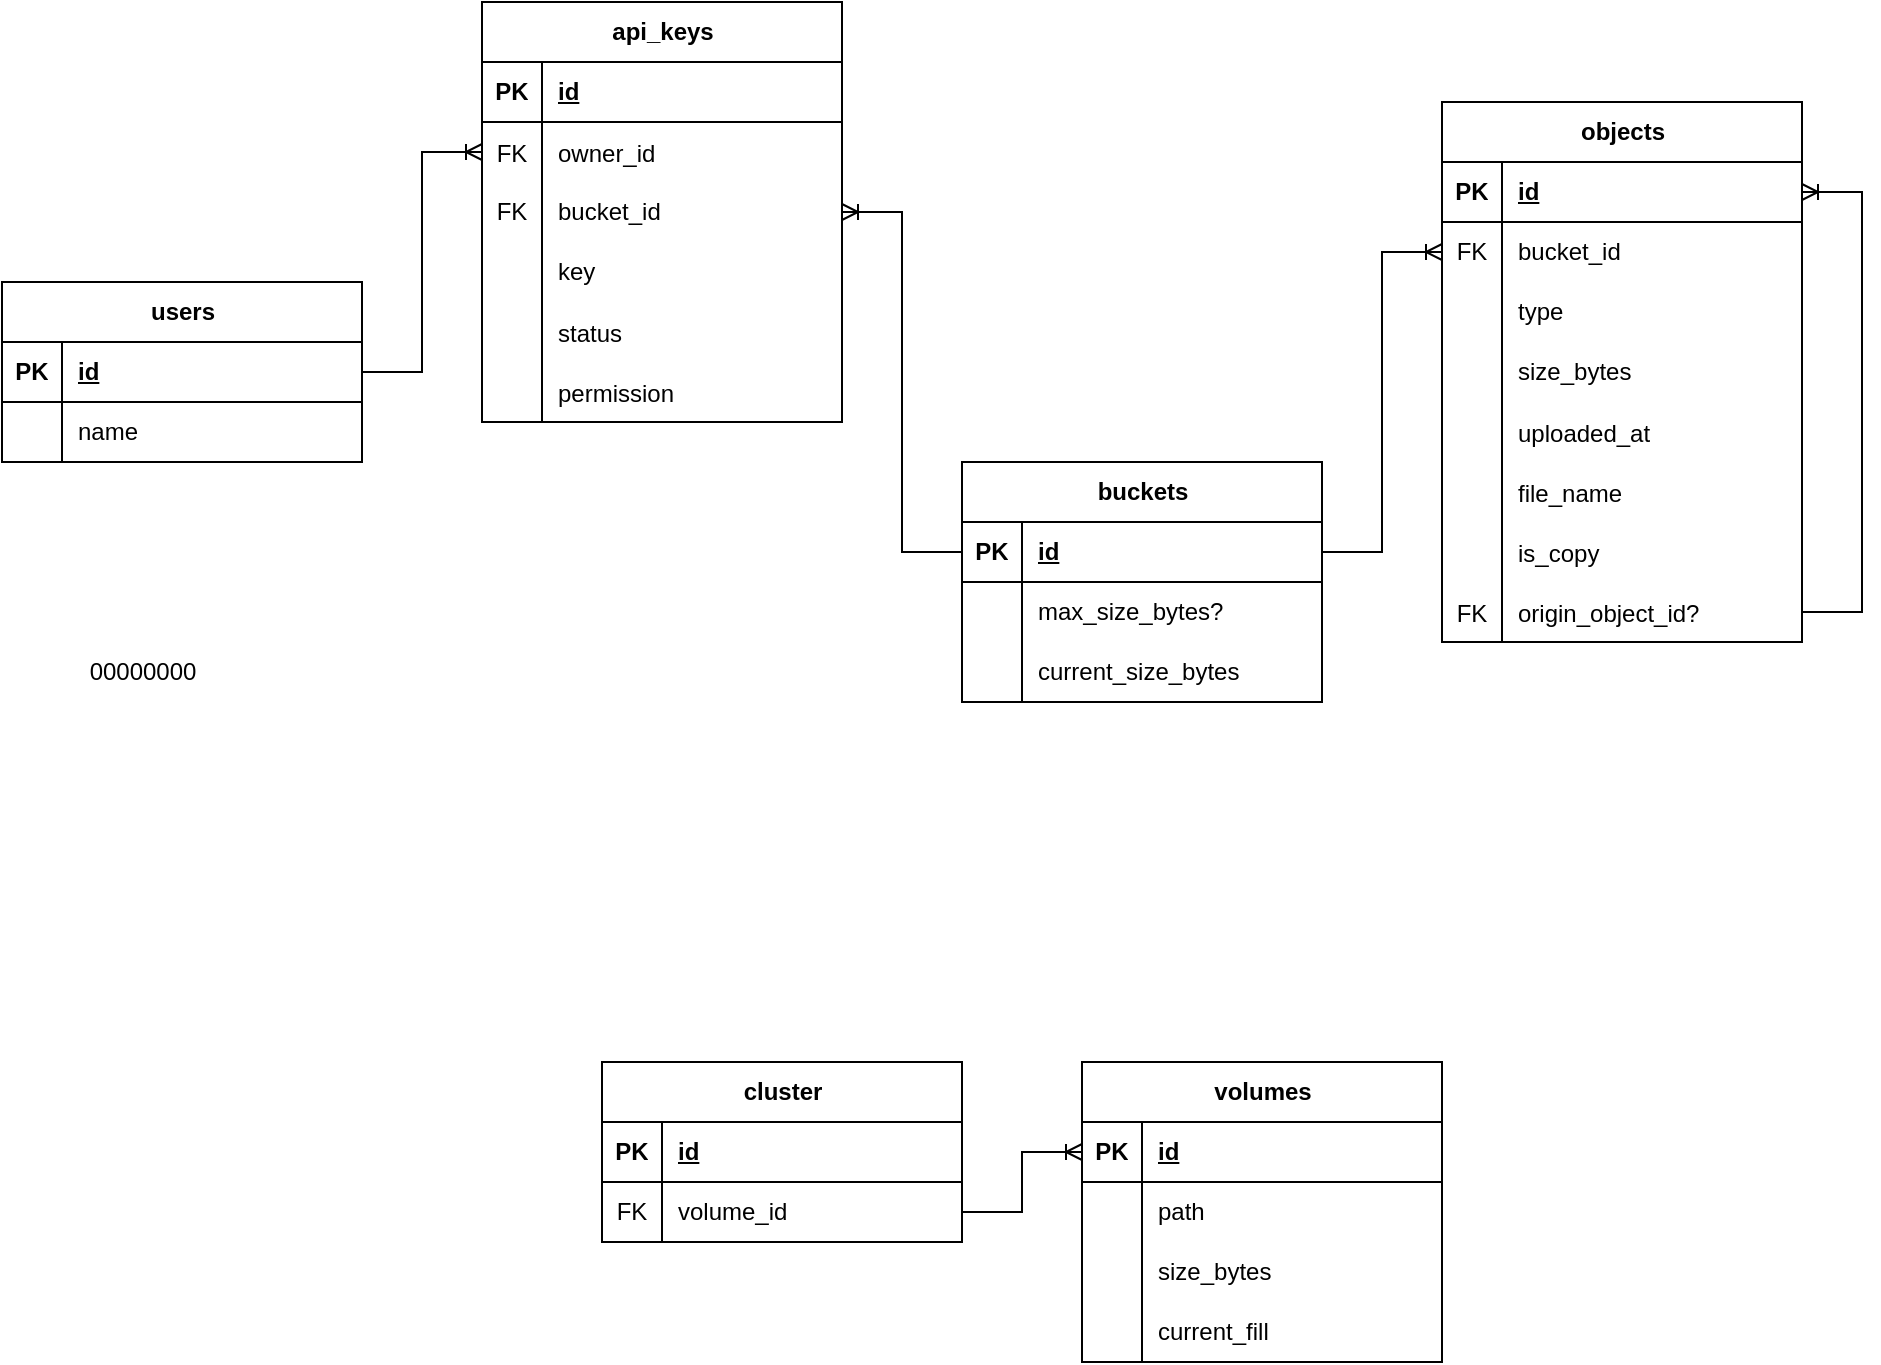 <mxfile version="24.5.3" type="device">
  <diagram name="Page-1" id="b520641d-4fe3-3701-9064-5fc419738815">
    <mxGraphModel dx="1434" dy="836" grid="1" gridSize="10" guides="1" tooltips="1" connect="1" arrows="1" fold="1" page="1" pageScale="1" pageWidth="1100" pageHeight="850" background="none" math="0" shadow="0">
      <root>
        <mxCell id="0" />
        <mxCell id="1" parent="0" />
        <mxCell id="s_ewBgJbDp_0elB6Wm4y-1" value="users" style="shape=table;startSize=30;container=1;collapsible=1;childLayout=tableLayout;fixedRows=1;rowLines=0;fontStyle=1;align=center;resizeLast=1;html=1;" vertex="1" parent="1">
          <mxGeometry x="130" y="270" width="180" height="90" as="geometry" />
        </mxCell>
        <mxCell id="s_ewBgJbDp_0elB6Wm4y-2" value="" style="shape=tableRow;horizontal=0;startSize=0;swimlaneHead=0;swimlaneBody=0;fillColor=none;collapsible=0;dropTarget=0;points=[[0,0.5],[1,0.5]];portConstraint=eastwest;top=0;left=0;right=0;bottom=1;" vertex="1" parent="s_ewBgJbDp_0elB6Wm4y-1">
          <mxGeometry y="30" width="180" height="30" as="geometry" />
        </mxCell>
        <mxCell id="s_ewBgJbDp_0elB6Wm4y-3" value="PK" style="shape=partialRectangle;connectable=0;fillColor=none;top=0;left=0;bottom=0;right=0;fontStyle=1;overflow=hidden;whiteSpace=wrap;html=1;" vertex="1" parent="s_ewBgJbDp_0elB6Wm4y-2">
          <mxGeometry width="30" height="30" as="geometry">
            <mxRectangle width="30" height="30" as="alternateBounds" />
          </mxGeometry>
        </mxCell>
        <mxCell id="s_ewBgJbDp_0elB6Wm4y-4" value="id" style="shape=partialRectangle;connectable=0;fillColor=none;top=0;left=0;bottom=0;right=0;align=left;spacingLeft=6;fontStyle=5;overflow=hidden;whiteSpace=wrap;html=1;" vertex="1" parent="s_ewBgJbDp_0elB6Wm4y-2">
          <mxGeometry x="30" width="150" height="30" as="geometry">
            <mxRectangle width="150" height="30" as="alternateBounds" />
          </mxGeometry>
        </mxCell>
        <mxCell id="s_ewBgJbDp_0elB6Wm4y-5" value="" style="shape=tableRow;horizontal=0;startSize=0;swimlaneHead=0;swimlaneBody=0;fillColor=none;collapsible=0;dropTarget=0;points=[[0,0.5],[1,0.5]];portConstraint=eastwest;top=0;left=0;right=0;bottom=0;" vertex="1" parent="s_ewBgJbDp_0elB6Wm4y-1">
          <mxGeometry y="60" width="180" height="30" as="geometry" />
        </mxCell>
        <mxCell id="s_ewBgJbDp_0elB6Wm4y-6" value="" style="shape=partialRectangle;connectable=0;fillColor=none;top=0;left=0;bottom=0;right=0;editable=1;overflow=hidden;whiteSpace=wrap;html=1;" vertex="1" parent="s_ewBgJbDp_0elB6Wm4y-5">
          <mxGeometry width="30" height="30" as="geometry">
            <mxRectangle width="30" height="30" as="alternateBounds" />
          </mxGeometry>
        </mxCell>
        <mxCell id="s_ewBgJbDp_0elB6Wm4y-7" value="name" style="shape=partialRectangle;connectable=0;fillColor=none;top=0;left=0;bottom=0;right=0;align=left;spacingLeft=6;overflow=hidden;whiteSpace=wrap;html=1;" vertex="1" parent="s_ewBgJbDp_0elB6Wm4y-5">
          <mxGeometry x="30" width="150" height="30" as="geometry">
            <mxRectangle width="150" height="30" as="alternateBounds" />
          </mxGeometry>
        </mxCell>
        <mxCell id="s_ewBgJbDp_0elB6Wm4y-14" value="buckets" style="shape=table;startSize=30;container=1;collapsible=1;childLayout=tableLayout;fixedRows=1;rowLines=0;fontStyle=1;align=center;resizeLast=1;html=1;" vertex="1" parent="1">
          <mxGeometry x="610" y="360" width="180" height="120" as="geometry" />
        </mxCell>
        <mxCell id="s_ewBgJbDp_0elB6Wm4y-15" value="" style="shape=tableRow;horizontal=0;startSize=0;swimlaneHead=0;swimlaneBody=0;fillColor=none;collapsible=0;dropTarget=0;points=[[0,0.5],[1,0.5]];portConstraint=eastwest;top=0;left=0;right=0;bottom=1;" vertex="1" parent="s_ewBgJbDp_0elB6Wm4y-14">
          <mxGeometry y="30" width="180" height="30" as="geometry" />
        </mxCell>
        <mxCell id="s_ewBgJbDp_0elB6Wm4y-16" value="PK" style="shape=partialRectangle;connectable=0;fillColor=none;top=0;left=0;bottom=0;right=0;fontStyle=1;overflow=hidden;whiteSpace=wrap;html=1;" vertex="1" parent="s_ewBgJbDp_0elB6Wm4y-15">
          <mxGeometry width="30" height="30" as="geometry">
            <mxRectangle width="30" height="30" as="alternateBounds" />
          </mxGeometry>
        </mxCell>
        <mxCell id="s_ewBgJbDp_0elB6Wm4y-17" value="id" style="shape=partialRectangle;connectable=0;fillColor=none;top=0;left=0;bottom=0;right=0;align=left;spacingLeft=6;fontStyle=5;overflow=hidden;whiteSpace=wrap;html=1;" vertex="1" parent="s_ewBgJbDp_0elB6Wm4y-15">
          <mxGeometry x="30" width="150" height="30" as="geometry">
            <mxRectangle width="150" height="30" as="alternateBounds" />
          </mxGeometry>
        </mxCell>
        <mxCell id="s_ewBgJbDp_0elB6Wm4y-21" value="" style="shape=tableRow;horizontal=0;startSize=0;swimlaneHead=0;swimlaneBody=0;fillColor=none;collapsible=0;dropTarget=0;points=[[0,0.5],[1,0.5]];portConstraint=eastwest;top=0;left=0;right=0;bottom=0;" vertex="1" parent="s_ewBgJbDp_0elB6Wm4y-14">
          <mxGeometry y="60" width="180" height="30" as="geometry" />
        </mxCell>
        <mxCell id="s_ewBgJbDp_0elB6Wm4y-22" value="" style="shape=partialRectangle;connectable=0;fillColor=none;top=0;left=0;bottom=0;right=0;editable=1;overflow=hidden;whiteSpace=wrap;html=1;" vertex="1" parent="s_ewBgJbDp_0elB6Wm4y-21">
          <mxGeometry width="30" height="30" as="geometry">
            <mxRectangle width="30" height="30" as="alternateBounds" />
          </mxGeometry>
        </mxCell>
        <mxCell id="s_ewBgJbDp_0elB6Wm4y-23" value="max_size_bytes?" style="shape=partialRectangle;connectable=0;fillColor=none;top=0;left=0;bottom=0;right=0;align=left;spacingLeft=6;overflow=hidden;whiteSpace=wrap;html=1;" vertex="1" parent="s_ewBgJbDp_0elB6Wm4y-21">
          <mxGeometry x="30" width="150" height="30" as="geometry">
            <mxRectangle width="150" height="30" as="alternateBounds" />
          </mxGeometry>
        </mxCell>
        <mxCell id="s_ewBgJbDp_0elB6Wm4y-24" value="" style="shape=tableRow;horizontal=0;startSize=0;swimlaneHead=0;swimlaneBody=0;fillColor=none;collapsible=0;dropTarget=0;points=[[0,0.5],[1,0.5]];portConstraint=eastwest;top=0;left=0;right=0;bottom=0;" vertex="1" parent="s_ewBgJbDp_0elB6Wm4y-14">
          <mxGeometry y="90" width="180" height="30" as="geometry" />
        </mxCell>
        <mxCell id="s_ewBgJbDp_0elB6Wm4y-25" value="" style="shape=partialRectangle;connectable=0;fillColor=none;top=0;left=0;bottom=0;right=0;editable=1;overflow=hidden;whiteSpace=wrap;html=1;" vertex="1" parent="s_ewBgJbDp_0elB6Wm4y-24">
          <mxGeometry width="30" height="30" as="geometry">
            <mxRectangle width="30" height="30" as="alternateBounds" />
          </mxGeometry>
        </mxCell>
        <mxCell id="s_ewBgJbDp_0elB6Wm4y-26" value="current_size_bytes" style="shape=partialRectangle;connectable=0;fillColor=none;top=0;left=0;bottom=0;right=0;align=left;spacingLeft=6;overflow=hidden;whiteSpace=wrap;html=1;" vertex="1" parent="s_ewBgJbDp_0elB6Wm4y-24">
          <mxGeometry x="30" width="150" height="30" as="geometry">
            <mxRectangle width="150" height="30" as="alternateBounds" />
          </mxGeometry>
        </mxCell>
        <mxCell id="s_ewBgJbDp_0elB6Wm4y-27" value="api_keys" style="shape=table;startSize=30;container=1;collapsible=1;childLayout=tableLayout;fixedRows=1;rowLines=0;fontStyle=1;align=center;resizeLast=1;html=1;" vertex="1" parent="1">
          <mxGeometry x="370" y="130" width="180" height="210" as="geometry" />
        </mxCell>
        <mxCell id="s_ewBgJbDp_0elB6Wm4y-28" value="" style="shape=tableRow;horizontal=0;startSize=0;swimlaneHead=0;swimlaneBody=0;fillColor=none;collapsible=0;dropTarget=0;points=[[0,0.5],[1,0.5]];portConstraint=eastwest;top=0;left=0;right=0;bottom=1;" vertex="1" parent="s_ewBgJbDp_0elB6Wm4y-27">
          <mxGeometry y="30" width="180" height="30" as="geometry" />
        </mxCell>
        <mxCell id="s_ewBgJbDp_0elB6Wm4y-29" value="PK" style="shape=partialRectangle;connectable=0;fillColor=none;top=0;left=0;bottom=0;right=0;fontStyle=1;overflow=hidden;whiteSpace=wrap;html=1;" vertex="1" parent="s_ewBgJbDp_0elB6Wm4y-28">
          <mxGeometry width="30" height="30" as="geometry">
            <mxRectangle width="30" height="30" as="alternateBounds" />
          </mxGeometry>
        </mxCell>
        <mxCell id="s_ewBgJbDp_0elB6Wm4y-30" value="id" style="shape=partialRectangle;connectable=0;fillColor=none;top=0;left=0;bottom=0;right=0;align=left;spacingLeft=6;fontStyle=5;overflow=hidden;whiteSpace=wrap;html=1;" vertex="1" parent="s_ewBgJbDp_0elB6Wm4y-28">
          <mxGeometry x="30" width="150" height="30" as="geometry">
            <mxRectangle width="150" height="30" as="alternateBounds" />
          </mxGeometry>
        </mxCell>
        <mxCell id="s_ewBgJbDp_0elB6Wm4y-47" value="" style="shape=tableRow;horizontal=0;startSize=0;swimlaneHead=0;swimlaneBody=0;fillColor=none;collapsible=0;dropTarget=0;points=[[0,0.5],[1,0.5]];portConstraint=eastwest;top=0;left=0;right=0;bottom=0;" vertex="1" parent="s_ewBgJbDp_0elB6Wm4y-27">
          <mxGeometry y="60" width="180" height="30" as="geometry" />
        </mxCell>
        <mxCell id="s_ewBgJbDp_0elB6Wm4y-48" value="FK" style="shape=partialRectangle;connectable=0;fillColor=none;top=0;left=0;bottom=0;right=0;editable=1;overflow=hidden;" vertex="1" parent="s_ewBgJbDp_0elB6Wm4y-47">
          <mxGeometry width="30" height="30" as="geometry">
            <mxRectangle width="30" height="30" as="alternateBounds" />
          </mxGeometry>
        </mxCell>
        <mxCell id="s_ewBgJbDp_0elB6Wm4y-49" value="owner_id" style="shape=partialRectangle;connectable=0;fillColor=none;top=0;left=0;bottom=0;right=0;align=left;spacingLeft=6;overflow=hidden;" vertex="1" parent="s_ewBgJbDp_0elB6Wm4y-47">
          <mxGeometry x="30" width="150" height="30" as="geometry">
            <mxRectangle width="150" height="30" as="alternateBounds" />
          </mxGeometry>
        </mxCell>
        <mxCell id="s_ewBgJbDp_0elB6Wm4y-34" value="" style="shape=tableRow;horizontal=0;startSize=0;swimlaneHead=0;swimlaneBody=0;fillColor=none;collapsible=0;dropTarget=0;points=[[0,0.5],[1,0.5]];portConstraint=eastwest;top=0;left=0;right=0;bottom=0;" vertex="1" parent="s_ewBgJbDp_0elB6Wm4y-27">
          <mxGeometry y="90" width="180" height="30" as="geometry" />
        </mxCell>
        <mxCell id="s_ewBgJbDp_0elB6Wm4y-35" value="FK" style="shape=partialRectangle;connectable=0;fillColor=none;top=0;left=0;bottom=0;right=0;editable=1;overflow=hidden;whiteSpace=wrap;html=1;" vertex="1" parent="s_ewBgJbDp_0elB6Wm4y-34">
          <mxGeometry width="30" height="30" as="geometry">
            <mxRectangle width="30" height="30" as="alternateBounds" />
          </mxGeometry>
        </mxCell>
        <mxCell id="s_ewBgJbDp_0elB6Wm4y-36" value="bucket_id" style="shape=partialRectangle;connectable=0;fillColor=none;top=0;left=0;bottom=0;right=0;align=left;spacingLeft=6;overflow=hidden;whiteSpace=wrap;html=1;" vertex="1" parent="s_ewBgJbDp_0elB6Wm4y-34">
          <mxGeometry x="30" width="150" height="30" as="geometry">
            <mxRectangle width="150" height="30" as="alternateBounds" />
          </mxGeometry>
        </mxCell>
        <mxCell id="s_ewBgJbDp_0elB6Wm4y-37" value="" style="shape=tableRow;horizontal=0;startSize=0;swimlaneHead=0;swimlaneBody=0;fillColor=none;collapsible=0;dropTarget=0;points=[[0,0.5],[1,0.5]];portConstraint=eastwest;top=0;left=0;right=0;bottom=0;" vertex="1" parent="s_ewBgJbDp_0elB6Wm4y-27">
          <mxGeometry y="120" width="180" height="30" as="geometry" />
        </mxCell>
        <mxCell id="s_ewBgJbDp_0elB6Wm4y-38" value="" style="shape=partialRectangle;connectable=0;fillColor=none;top=0;left=0;bottom=0;right=0;editable=1;overflow=hidden;whiteSpace=wrap;html=1;" vertex="1" parent="s_ewBgJbDp_0elB6Wm4y-37">
          <mxGeometry width="30" height="30" as="geometry">
            <mxRectangle width="30" height="30" as="alternateBounds" />
          </mxGeometry>
        </mxCell>
        <mxCell id="s_ewBgJbDp_0elB6Wm4y-39" value="key" style="shape=partialRectangle;connectable=0;fillColor=none;top=0;left=0;bottom=0;right=0;align=left;spacingLeft=6;overflow=hidden;whiteSpace=wrap;html=1;" vertex="1" parent="s_ewBgJbDp_0elB6Wm4y-37">
          <mxGeometry x="30" width="150" height="30" as="geometry">
            <mxRectangle width="150" height="30" as="alternateBounds" />
          </mxGeometry>
        </mxCell>
        <mxCell id="s_ewBgJbDp_0elB6Wm4y-40" value="" style="shape=tableRow;horizontal=0;startSize=0;swimlaneHead=0;swimlaneBody=0;fillColor=none;collapsible=0;dropTarget=0;points=[[0,0.5],[1,0.5]];portConstraint=eastwest;top=0;left=0;right=0;bottom=0;" vertex="1" parent="s_ewBgJbDp_0elB6Wm4y-27">
          <mxGeometry y="150" width="180" height="30" as="geometry" />
        </mxCell>
        <mxCell id="s_ewBgJbDp_0elB6Wm4y-41" value="" style="shape=partialRectangle;connectable=0;fillColor=none;top=0;left=0;bottom=0;right=0;editable=1;overflow=hidden;" vertex="1" parent="s_ewBgJbDp_0elB6Wm4y-40">
          <mxGeometry width="30" height="30" as="geometry">
            <mxRectangle width="30" height="30" as="alternateBounds" />
          </mxGeometry>
        </mxCell>
        <mxCell id="s_ewBgJbDp_0elB6Wm4y-42" value="status" style="shape=partialRectangle;connectable=0;fillColor=none;top=0;left=0;bottom=0;right=0;align=left;spacingLeft=6;overflow=hidden;" vertex="1" parent="s_ewBgJbDp_0elB6Wm4y-40">
          <mxGeometry x="30" width="150" height="30" as="geometry">
            <mxRectangle width="150" height="30" as="alternateBounds" />
          </mxGeometry>
        </mxCell>
        <mxCell id="s_ewBgJbDp_0elB6Wm4y-113" value="" style="shape=tableRow;horizontal=0;startSize=0;swimlaneHead=0;swimlaneBody=0;fillColor=none;collapsible=0;dropTarget=0;points=[[0,0.5],[1,0.5]];portConstraint=eastwest;top=0;left=0;right=0;bottom=0;" vertex="1" parent="s_ewBgJbDp_0elB6Wm4y-27">
          <mxGeometry y="180" width="180" height="30" as="geometry" />
        </mxCell>
        <mxCell id="s_ewBgJbDp_0elB6Wm4y-114" value="" style="shape=partialRectangle;connectable=0;fillColor=none;top=0;left=0;bottom=0;right=0;editable=1;overflow=hidden;" vertex="1" parent="s_ewBgJbDp_0elB6Wm4y-113">
          <mxGeometry width="30" height="30" as="geometry">
            <mxRectangle width="30" height="30" as="alternateBounds" />
          </mxGeometry>
        </mxCell>
        <mxCell id="s_ewBgJbDp_0elB6Wm4y-115" value="permission" style="shape=partialRectangle;connectable=0;fillColor=none;top=0;left=0;bottom=0;right=0;align=left;spacingLeft=6;overflow=hidden;" vertex="1" parent="s_ewBgJbDp_0elB6Wm4y-113">
          <mxGeometry x="30" width="150" height="30" as="geometry">
            <mxRectangle width="150" height="30" as="alternateBounds" />
          </mxGeometry>
        </mxCell>
        <mxCell id="s_ewBgJbDp_0elB6Wm4y-45" value="" style="edgeStyle=entityRelationEdgeStyle;fontSize=12;html=1;endArrow=ERoneToMany;rounded=0;exitX=0;exitY=0.5;exitDx=0;exitDy=0;entryX=1;entryY=0.5;entryDx=0;entryDy=0;" edge="1" parent="1" source="s_ewBgJbDp_0elB6Wm4y-15" target="s_ewBgJbDp_0elB6Wm4y-34">
          <mxGeometry width="100" height="100" relative="1" as="geometry">
            <mxPoint x="370" y="750" as="sourcePoint" />
            <mxPoint x="470" y="650" as="targetPoint" />
          </mxGeometry>
        </mxCell>
        <mxCell id="s_ewBgJbDp_0elB6Wm4y-50" value="" style="edgeStyle=entityRelationEdgeStyle;fontSize=12;html=1;endArrow=ERoneToMany;rounded=0;exitX=1;exitY=0.5;exitDx=0;exitDy=0;entryX=0;entryY=0.5;entryDx=0;entryDy=0;" edge="1" parent="1" source="s_ewBgJbDp_0elB6Wm4y-2" target="s_ewBgJbDp_0elB6Wm4y-47">
          <mxGeometry width="100" height="100" relative="1" as="geometry">
            <mxPoint x="410" y="230" as="sourcePoint" />
            <mxPoint x="510" y="130" as="targetPoint" />
          </mxGeometry>
        </mxCell>
        <mxCell id="s_ewBgJbDp_0elB6Wm4y-51" value="objects" style="shape=table;startSize=30;container=1;collapsible=1;childLayout=tableLayout;fixedRows=1;rowLines=0;fontStyle=1;align=center;resizeLast=1;html=1;" vertex="1" parent="1">
          <mxGeometry x="850" y="180" width="180" height="270" as="geometry" />
        </mxCell>
        <mxCell id="s_ewBgJbDp_0elB6Wm4y-52" value="" style="shape=tableRow;horizontal=0;startSize=0;swimlaneHead=0;swimlaneBody=0;fillColor=none;collapsible=0;dropTarget=0;points=[[0,0.5],[1,0.5]];portConstraint=eastwest;top=0;left=0;right=0;bottom=1;" vertex="1" parent="s_ewBgJbDp_0elB6Wm4y-51">
          <mxGeometry y="30" width="180" height="30" as="geometry" />
        </mxCell>
        <mxCell id="s_ewBgJbDp_0elB6Wm4y-53" value="PK" style="shape=partialRectangle;connectable=0;fillColor=none;top=0;left=0;bottom=0;right=0;fontStyle=1;overflow=hidden;whiteSpace=wrap;html=1;" vertex="1" parent="s_ewBgJbDp_0elB6Wm4y-52">
          <mxGeometry width="30" height="30" as="geometry">
            <mxRectangle width="30" height="30" as="alternateBounds" />
          </mxGeometry>
        </mxCell>
        <mxCell id="s_ewBgJbDp_0elB6Wm4y-54" value="id" style="shape=partialRectangle;connectable=0;fillColor=none;top=0;left=0;bottom=0;right=0;align=left;spacingLeft=6;fontStyle=5;overflow=hidden;whiteSpace=wrap;html=1;" vertex="1" parent="s_ewBgJbDp_0elB6Wm4y-52">
          <mxGeometry x="30" width="150" height="30" as="geometry">
            <mxRectangle width="150" height="30" as="alternateBounds" />
          </mxGeometry>
        </mxCell>
        <mxCell id="s_ewBgJbDp_0elB6Wm4y-55" value="" style="shape=tableRow;horizontal=0;startSize=0;swimlaneHead=0;swimlaneBody=0;fillColor=none;collapsible=0;dropTarget=0;points=[[0,0.5],[1,0.5]];portConstraint=eastwest;top=0;left=0;right=0;bottom=0;" vertex="1" parent="s_ewBgJbDp_0elB6Wm4y-51">
          <mxGeometry y="60" width="180" height="30" as="geometry" />
        </mxCell>
        <mxCell id="s_ewBgJbDp_0elB6Wm4y-56" value="FK" style="shape=partialRectangle;connectable=0;fillColor=none;top=0;left=0;bottom=0;right=0;editable=1;overflow=hidden;whiteSpace=wrap;html=1;" vertex="1" parent="s_ewBgJbDp_0elB6Wm4y-55">
          <mxGeometry width="30" height="30" as="geometry">
            <mxRectangle width="30" height="30" as="alternateBounds" />
          </mxGeometry>
        </mxCell>
        <mxCell id="s_ewBgJbDp_0elB6Wm4y-57" value="bucket_id" style="shape=partialRectangle;connectable=0;fillColor=none;top=0;left=0;bottom=0;right=0;align=left;spacingLeft=6;overflow=hidden;whiteSpace=wrap;html=1;" vertex="1" parent="s_ewBgJbDp_0elB6Wm4y-55">
          <mxGeometry x="30" width="150" height="30" as="geometry">
            <mxRectangle width="150" height="30" as="alternateBounds" />
          </mxGeometry>
        </mxCell>
        <mxCell id="s_ewBgJbDp_0elB6Wm4y-58" value="" style="shape=tableRow;horizontal=0;startSize=0;swimlaneHead=0;swimlaneBody=0;fillColor=none;collapsible=0;dropTarget=0;points=[[0,0.5],[1,0.5]];portConstraint=eastwest;top=0;left=0;right=0;bottom=0;" vertex="1" parent="s_ewBgJbDp_0elB6Wm4y-51">
          <mxGeometry y="90" width="180" height="30" as="geometry" />
        </mxCell>
        <mxCell id="s_ewBgJbDp_0elB6Wm4y-59" value="" style="shape=partialRectangle;connectable=0;fillColor=none;top=0;left=0;bottom=0;right=0;editable=1;overflow=hidden;whiteSpace=wrap;html=1;" vertex="1" parent="s_ewBgJbDp_0elB6Wm4y-58">
          <mxGeometry width="30" height="30" as="geometry">
            <mxRectangle width="30" height="30" as="alternateBounds" />
          </mxGeometry>
        </mxCell>
        <mxCell id="s_ewBgJbDp_0elB6Wm4y-60" value="type" style="shape=partialRectangle;connectable=0;fillColor=none;top=0;left=0;bottom=0;right=0;align=left;spacingLeft=6;overflow=hidden;whiteSpace=wrap;html=1;" vertex="1" parent="s_ewBgJbDp_0elB6Wm4y-58">
          <mxGeometry x="30" width="150" height="30" as="geometry">
            <mxRectangle width="150" height="30" as="alternateBounds" />
          </mxGeometry>
        </mxCell>
        <mxCell id="s_ewBgJbDp_0elB6Wm4y-61" value="" style="shape=tableRow;horizontal=0;startSize=0;swimlaneHead=0;swimlaneBody=0;fillColor=none;collapsible=0;dropTarget=0;points=[[0,0.5],[1,0.5]];portConstraint=eastwest;top=0;left=0;right=0;bottom=0;" vertex="1" parent="s_ewBgJbDp_0elB6Wm4y-51">
          <mxGeometry y="120" width="180" height="30" as="geometry" />
        </mxCell>
        <mxCell id="s_ewBgJbDp_0elB6Wm4y-62" value="" style="shape=partialRectangle;connectable=0;fillColor=none;top=0;left=0;bottom=0;right=0;editable=1;overflow=hidden;whiteSpace=wrap;html=1;" vertex="1" parent="s_ewBgJbDp_0elB6Wm4y-61">
          <mxGeometry width="30" height="30" as="geometry">
            <mxRectangle width="30" height="30" as="alternateBounds" />
          </mxGeometry>
        </mxCell>
        <mxCell id="s_ewBgJbDp_0elB6Wm4y-63" value="size_bytes" style="shape=partialRectangle;connectable=0;fillColor=none;top=0;left=0;bottom=0;right=0;align=left;spacingLeft=6;overflow=hidden;whiteSpace=wrap;html=1;" vertex="1" parent="s_ewBgJbDp_0elB6Wm4y-61">
          <mxGeometry x="30" width="150" height="30" as="geometry">
            <mxRectangle width="150" height="30" as="alternateBounds" />
          </mxGeometry>
        </mxCell>
        <mxCell id="s_ewBgJbDp_0elB6Wm4y-65" value="" style="shape=tableRow;horizontal=0;startSize=0;swimlaneHead=0;swimlaneBody=0;fillColor=none;collapsible=0;dropTarget=0;points=[[0,0.5],[1,0.5]];portConstraint=eastwest;top=0;left=0;right=0;bottom=0;" vertex="1" parent="s_ewBgJbDp_0elB6Wm4y-51">
          <mxGeometry y="150" width="180" height="30" as="geometry" />
        </mxCell>
        <mxCell id="s_ewBgJbDp_0elB6Wm4y-66" value="" style="shape=partialRectangle;connectable=0;fillColor=none;top=0;left=0;bottom=0;right=0;editable=1;overflow=hidden;" vertex="1" parent="s_ewBgJbDp_0elB6Wm4y-65">
          <mxGeometry width="30" height="30" as="geometry">
            <mxRectangle width="30" height="30" as="alternateBounds" />
          </mxGeometry>
        </mxCell>
        <mxCell id="s_ewBgJbDp_0elB6Wm4y-67" value="uploaded_at" style="shape=partialRectangle;connectable=0;fillColor=none;top=0;left=0;bottom=0;right=0;align=left;spacingLeft=6;overflow=hidden;" vertex="1" parent="s_ewBgJbDp_0elB6Wm4y-65">
          <mxGeometry x="30" width="150" height="30" as="geometry">
            <mxRectangle width="150" height="30" as="alternateBounds" />
          </mxGeometry>
        </mxCell>
        <mxCell id="s_ewBgJbDp_0elB6Wm4y-70" value="" style="shape=tableRow;horizontal=0;startSize=0;swimlaneHead=0;swimlaneBody=0;fillColor=none;collapsible=0;dropTarget=0;points=[[0,0.5],[1,0.5]];portConstraint=eastwest;top=0;left=0;right=0;bottom=0;" vertex="1" parent="s_ewBgJbDp_0elB6Wm4y-51">
          <mxGeometry y="180" width="180" height="30" as="geometry" />
        </mxCell>
        <mxCell id="s_ewBgJbDp_0elB6Wm4y-71" value="" style="shape=partialRectangle;connectable=0;fillColor=none;top=0;left=0;bottom=0;right=0;editable=1;overflow=hidden;" vertex="1" parent="s_ewBgJbDp_0elB6Wm4y-70">
          <mxGeometry width="30" height="30" as="geometry">
            <mxRectangle width="30" height="30" as="alternateBounds" />
          </mxGeometry>
        </mxCell>
        <mxCell id="s_ewBgJbDp_0elB6Wm4y-72" value="file_name" style="shape=partialRectangle;connectable=0;fillColor=none;top=0;left=0;bottom=0;right=0;align=left;spacingLeft=6;overflow=hidden;" vertex="1" parent="s_ewBgJbDp_0elB6Wm4y-70">
          <mxGeometry x="30" width="150" height="30" as="geometry">
            <mxRectangle width="150" height="30" as="alternateBounds" />
          </mxGeometry>
        </mxCell>
        <mxCell id="s_ewBgJbDp_0elB6Wm4y-117" value="" style="shape=tableRow;horizontal=0;startSize=0;swimlaneHead=0;swimlaneBody=0;fillColor=none;collapsible=0;dropTarget=0;points=[[0,0.5],[1,0.5]];portConstraint=eastwest;top=0;left=0;right=0;bottom=0;" vertex="1" parent="s_ewBgJbDp_0elB6Wm4y-51">
          <mxGeometry y="210" width="180" height="30" as="geometry" />
        </mxCell>
        <mxCell id="s_ewBgJbDp_0elB6Wm4y-118" value="" style="shape=partialRectangle;connectable=0;fillColor=none;top=0;left=0;bottom=0;right=0;editable=1;overflow=hidden;" vertex="1" parent="s_ewBgJbDp_0elB6Wm4y-117">
          <mxGeometry width="30" height="30" as="geometry">
            <mxRectangle width="30" height="30" as="alternateBounds" />
          </mxGeometry>
        </mxCell>
        <mxCell id="s_ewBgJbDp_0elB6Wm4y-119" value="is_copy" style="shape=partialRectangle;connectable=0;fillColor=none;top=0;left=0;bottom=0;right=0;align=left;spacingLeft=6;overflow=hidden;" vertex="1" parent="s_ewBgJbDp_0elB6Wm4y-117">
          <mxGeometry x="30" width="150" height="30" as="geometry">
            <mxRectangle width="150" height="30" as="alternateBounds" />
          </mxGeometry>
        </mxCell>
        <mxCell id="s_ewBgJbDp_0elB6Wm4y-120" value="" style="shape=tableRow;horizontal=0;startSize=0;swimlaneHead=0;swimlaneBody=0;fillColor=none;collapsible=0;dropTarget=0;points=[[0,0.5],[1,0.5]];portConstraint=eastwest;top=0;left=0;right=0;bottom=0;" vertex="1" parent="s_ewBgJbDp_0elB6Wm4y-51">
          <mxGeometry y="240" width="180" height="30" as="geometry" />
        </mxCell>
        <mxCell id="s_ewBgJbDp_0elB6Wm4y-121" value="FK" style="shape=partialRectangle;connectable=0;fillColor=none;top=0;left=0;bottom=0;right=0;editable=1;overflow=hidden;" vertex="1" parent="s_ewBgJbDp_0elB6Wm4y-120">
          <mxGeometry width="30" height="30" as="geometry">
            <mxRectangle width="30" height="30" as="alternateBounds" />
          </mxGeometry>
        </mxCell>
        <mxCell id="s_ewBgJbDp_0elB6Wm4y-122" value="origin_object_id?" style="shape=partialRectangle;connectable=0;fillColor=none;top=0;left=0;bottom=0;right=0;align=left;spacingLeft=6;overflow=hidden;" vertex="1" parent="s_ewBgJbDp_0elB6Wm4y-120">
          <mxGeometry x="30" width="150" height="30" as="geometry">
            <mxRectangle width="150" height="30" as="alternateBounds" />
          </mxGeometry>
        </mxCell>
        <mxCell id="s_ewBgJbDp_0elB6Wm4y-127" value="" style="edgeStyle=entityRelationEdgeStyle;fontSize=12;html=1;endArrow=ERoneToMany;rounded=0;exitX=1;exitY=0.5;exitDx=0;exitDy=0;entryX=1;entryY=0.5;entryDx=0;entryDy=0;" edge="1" parent="s_ewBgJbDp_0elB6Wm4y-51" source="s_ewBgJbDp_0elB6Wm4y-120" target="s_ewBgJbDp_0elB6Wm4y-52">
          <mxGeometry width="100" height="100" relative="1" as="geometry">
            <mxPoint x="150" y="390" as="sourcePoint" />
            <mxPoint x="250" y="290" as="targetPoint" />
          </mxGeometry>
        </mxCell>
        <mxCell id="s_ewBgJbDp_0elB6Wm4y-68" value="" style="edgeStyle=entityRelationEdgeStyle;fontSize=12;html=1;endArrow=ERoneToMany;rounded=0;entryX=0;entryY=0.5;entryDx=0;entryDy=0;exitX=1;exitY=0.5;exitDx=0;exitDy=0;" edge="1" parent="1" source="s_ewBgJbDp_0elB6Wm4y-15" target="s_ewBgJbDp_0elB6Wm4y-55">
          <mxGeometry width="100" height="100" relative="1" as="geometry">
            <mxPoint x="660" y="670" as="sourcePoint" />
            <mxPoint x="760" y="570" as="targetPoint" />
          </mxGeometry>
        </mxCell>
        <mxCell id="s_ewBgJbDp_0elB6Wm4y-73" value="cluster" style="shape=table;startSize=30;container=1;collapsible=1;childLayout=tableLayout;fixedRows=1;rowLines=0;fontStyle=1;align=center;resizeLast=1;html=1;" vertex="1" parent="1">
          <mxGeometry x="430" y="660" width="180" height="90" as="geometry" />
        </mxCell>
        <mxCell id="s_ewBgJbDp_0elB6Wm4y-74" value="" style="shape=tableRow;horizontal=0;startSize=0;swimlaneHead=0;swimlaneBody=0;fillColor=none;collapsible=0;dropTarget=0;points=[[0,0.5],[1,0.5]];portConstraint=eastwest;top=0;left=0;right=0;bottom=1;" vertex="1" parent="s_ewBgJbDp_0elB6Wm4y-73">
          <mxGeometry y="30" width="180" height="30" as="geometry" />
        </mxCell>
        <mxCell id="s_ewBgJbDp_0elB6Wm4y-75" value="PK" style="shape=partialRectangle;connectable=0;fillColor=none;top=0;left=0;bottom=0;right=0;fontStyle=1;overflow=hidden;whiteSpace=wrap;html=1;" vertex="1" parent="s_ewBgJbDp_0elB6Wm4y-74">
          <mxGeometry width="30" height="30" as="geometry">
            <mxRectangle width="30" height="30" as="alternateBounds" />
          </mxGeometry>
        </mxCell>
        <mxCell id="s_ewBgJbDp_0elB6Wm4y-76" value="id" style="shape=partialRectangle;connectable=0;fillColor=none;top=0;left=0;bottom=0;right=0;align=left;spacingLeft=6;fontStyle=5;overflow=hidden;whiteSpace=wrap;html=1;" vertex="1" parent="s_ewBgJbDp_0elB6Wm4y-74">
          <mxGeometry x="30" width="150" height="30" as="geometry">
            <mxRectangle width="150" height="30" as="alternateBounds" />
          </mxGeometry>
        </mxCell>
        <mxCell id="s_ewBgJbDp_0elB6Wm4y-77" value="" style="shape=tableRow;horizontal=0;startSize=0;swimlaneHead=0;swimlaneBody=0;fillColor=none;collapsible=0;dropTarget=0;points=[[0,0.5],[1,0.5]];portConstraint=eastwest;top=0;left=0;right=0;bottom=0;" vertex="1" parent="s_ewBgJbDp_0elB6Wm4y-73">
          <mxGeometry y="60" width="180" height="30" as="geometry" />
        </mxCell>
        <mxCell id="s_ewBgJbDp_0elB6Wm4y-78" value="FK" style="shape=partialRectangle;connectable=0;fillColor=none;top=0;left=0;bottom=0;right=0;editable=1;overflow=hidden;whiteSpace=wrap;html=1;" vertex="1" parent="s_ewBgJbDp_0elB6Wm4y-77">
          <mxGeometry width="30" height="30" as="geometry">
            <mxRectangle width="30" height="30" as="alternateBounds" />
          </mxGeometry>
        </mxCell>
        <mxCell id="s_ewBgJbDp_0elB6Wm4y-79" value="volume_id" style="shape=partialRectangle;connectable=0;fillColor=none;top=0;left=0;bottom=0;right=0;align=left;spacingLeft=6;overflow=hidden;whiteSpace=wrap;html=1;" vertex="1" parent="s_ewBgJbDp_0elB6Wm4y-77">
          <mxGeometry x="30" width="150" height="30" as="geometry">
            <mxRectangle width="150" height="30" as="alternateBounds" />
          </mxGeometry>
        </mxCell>
        <mxCell id="s_ewBgJbDp_0elB6Wm4y-86" value="volumes" style="shape=table;startSize=30;container=1;collapsible=1;childLayout=tableLayout;fixedRows=1;rowLines=0;fontStyle=1;align=center;resizeLast=1;html=1;" vertex="1" parent="1">
          <mxGeometry x="670" y="660" width="180" height="150" as="geometry" />
        </mxCell>
        <mxCell id="s_ewBgJbDp_0elB6Wm4y-87" value="" style="shape=tableRow;horizontal=0;startSize=0;swimlaneHead=0;swimlaneBody=0;fillColor=none;collapsible=0;dropTarget=0;points=[[0,0.5],[1,0.5]];portConstraint=eastwest;top=0;left=0;right=0;bottom=1;" vertex="1" parent="s_ewBgJbDp_0elB6Wm4y-86">
          <mxGeometry y="30" width="180" height="30" as="geometry" />
        </mxCell>
        <mxCell id="s_ewBgJbDp_0elB6Wm4y-88" value="PK" style="shape=partialRectangle;connectable=0;fillColor=none;top=0;left=0;bottom=0;right=0;fontStyle=1;overflow=hidden;whiteSpace=wrap;html=1;" vertex="1" parent="s_ewBgJbDp_0elB6Wm4y-87">
          <mxGeometry width="30" height="30" as="geometry">
            <mxRectangle width="30" height="30" as="alternateBounds" />
          </mxGeometry>
        </mxCell>
        <mxCell id="s_ewBgJbDp_0elB6Wm4y-89" value="id" style="shape=partialRectangle;connectable=0;fillColor=none;top=0;left=0;bottom=0;right=0;align=left;spacingLeft=6;fontStyle=5;overflow=hidden;whiteSpace=wrap;html=1;" vertex="1" parent="s_ewBgJbDp_0elB6Wm4y-87">
          <mxGeometry x="30" width="150" height="30" as="geometry">
            <mxRectangle width="150" height="30" as="alternateBounds" />
          </mxGeometry>
        </mxCell>
        <mxCell id="s_ewBgJbDp_0elB6Wm4y-90" value="" style="shape=tableRow;horizontal=0;startSize=0;swimlaneHead=0;swimlaneBody=0;fillColor=none;collapsible=0;dropTarget=0;points=[[0,0.5],[1,0.5]];portConstraint=eastwest;top=0;left=0;right=0;bottom=0;" vertex="1" parent="s_ewBgJbDp_0elB6Wm4y-86">
          <mxGeometry y="60" width="180" height="30" as="geometry" />
        </mxCell>
        <mxCell id="s_ewBgJbDp_0elB6Wm4y-91" value="" style="shape=partialRectangle;connectable=0;fillColor=none;top=0;left=0;bottom=0;right=0;editable=1;overflow=hidden;whiteSpace=wrap;html=1;" vertex="1" parent="s_ewBgJbDp_0elB6Wm4y-90">
          <mxGeometry width="30" height="30" as="geometry">
            <mxRectangle width="30" height="30" as="alternateBounds" />
          </mxGeometry>
        </mxCell>
        <mxCell id="s_ewBgJbDp_0elB6Wm4y-92" value="path" style="shape=partialRectangle;connectable=0;fillColor=none;top=0;left=0;bottom=0;right=0;align=left;spacingLeft=6;overflow=hidden;whiteSpace=wrap;html=1;" vertex="1" parent="s_ewBgJbDp_0elB6Wm4y-90">
          <mxGeometry x="30" width="150" height="30" as="geometry">
            <mxRectangle width="150" height="30" as="alternateBounds" />
          </mxGeometry>
        </mxCell>
        <mxCell id="s_ewBgJbDp_0elB6Wm4y-93" value="" style="shape=tableRow;horizontal=0;startSize=0;swimlaneHead=0;swimlaneBody=0;fillColor=none;collapsible=0;dropTarget=0;points=[[0,0.5],[1,0.5]];portConstraint=eastwest;top=0;left=0;right=0;bottom=0;" vertex="1" parent="s_ewBgJbDp_0elB6Wm4y-86">
          <mxGeometry y="90" width="180" height="30" as="geometry" />
        </mxCell>
        <mxCell id="s_ewBgJbDp_0elB6Wm4y-94" value="" style="shape=partialRectangle;connectable=0;fillColor=none;top=0;left=0;bottom=0;right=0;editable=1;overflow=hidden;whiteSpace=wrap;html=1;" vertex="1" parent="s_ewBgJbDp_0elB6Wm4y-93">
          <mxGeometry width="30" height="30" as="geometry">
            <mxRectangle width="30" height="30" as="alternateBounds" />
          </mxGeometry>
        </mxCell>
        <mxCell id="s_ewBgJbDp_0elB6Wm4y-95" value="size_bytes" style="shape=partialRectangle;connectable=0;fillColor=none;top=0;left=0;bottom=0;right=0;align=left;spacingLeft=6;overflow=hidden;whiteSpace=wrap;html=1;" vertex="1" parent="s_ewBgJbDp_0elB6Wm4y-93">
          <mxGeometry x="30" width="150" height="30" as="geometry">
            <mxRectangle width="150" height="30" as="alternateBounds" />
          </mxGeometry>
        </mxCell>
        <mxCell id="s_ewBgJbDp_0elB6Wm4y-96" value="" style="shape=tableRow;horizontal=0;startSize=0;swimlaneHead=0;swimlaneBody=0;fillColor=none;collapsible=0;dropTarget=0;points=[[0,0.5],[1,0.5]];portConstraint=eastwest;top=0;left=0;right=0;bottom=0;" vertex="1" parent="s_ewBgJbDp_0elB6Wm4y-86">
          <mxGeometry y="120" width="180" height="30" as="geometry" />
        </mxCell>
        <mxCell id="s_ewBgJbDp_0elB6Wm4y-97" value="" style="shape=partialRectangle;connectable=0;fillColor=none;top=0;left=0;bottom=0;right=0;editable=1;overflow=hidden;whiteSpace=wrap;html=1;" vertex="1" parent="s_ewBgJbDp_0elB6Wm4y-96">
          <mxGeometry width="30" height="30" as="geometry">
            <mxRectangle width="30" height="30" as="alternateBounds" />
          </mxGeometry>
        </mxCell>
        <mxCell id="s_ewBgJbDp_0elB6Wm4y-98" value="current_fill" style="shape=partialRectangle;connectable=0;fillColor=none;top=0;left=0;bottom=0;right=0;align=left;spacingLeft=6;overflow=hidden;whiteSpace=wrap;html=1;" vertex="1" parent="s_ewBgJbDp_0elB6Wm4y-96">
          <mxGeometry x="30" width="150" height="30" as="geometry">
            <mxRectangle width="150" height="30" as="alternateBounds" />
          </mxGeometry>
        </mxCell>
        <mxCell id="s_ewBgJbDp_0elB6Wm4y-99" value="" style="edgeStyle=entityRelationEdgeStyle;fontSize=12;html=1;endArrow=ERoneToMany;rounded=0;entryX=0;entryY=0.5;entryDx=0;entryDy=0;exitX=1;exitY=0.5;exitDx=0;exitDy=0;" edge="1" parent="1" source="s_ewBgJbDp_0elB6Wm4y-77" target="s_ewBgJbDp_0elB6Wm4y-87">
          <mxGeometry width="100" height="100" relative="1" as="geometry">
            <mxPoint x="210" y="670" as="sourcePoint" />
            <mxPoint x="310" y="570" as="targetPoint" />
          </mxGeometry>
        </mxCell>
        <mxCell id="s_ewBgJbDp_0elB6Wm4y-108" value="00000000" style="text;html=1;align=center;verticalAlign=middle;resizable=0;points=[];autosize=1;strokeColor=none;fillColor=none;" vertex="1" parent="1">
          <mxGeometry x="160" y="450" width="80" height="30" as="geometry" />
        </mxCell>
      </root>
    </mxGraphModel>
  </diagram>
</mxfile>
